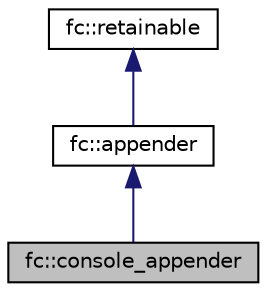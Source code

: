 digraph "fc::console_appender"
{
  edge [fontname="Helvetica",fontsize="10",labelfontname="Helvetica",labelfontsize="10"];
  node [fontname="Helvetica",fontsize="10",shape=record];
  Node3 [label="fc::console_appender",height=0.2,width=0.4,color="black", fillcolor="grey75", style="filled", fontcolor="black"];
  Node4 -> Node3 [dir="back",color="midnightblue",fontsize="10",style="solid"];
  Node4 [label="fc::appender",height=0.2,width=0.4,color="black", fillcolor="white", style="filled",URL="$classfc_1_1appender.html"];
  Node5 -> Node4 [dir="back",color="midnightblue",fontsize="10",style="solid"];
  Node5 [label="fc::retainable",height=0.2,width=0.4,color="black", fillcolor="white", style="filled",URL="$classfc_1_1retainable.html",tooltip="used to create reference counted types. "];
}
